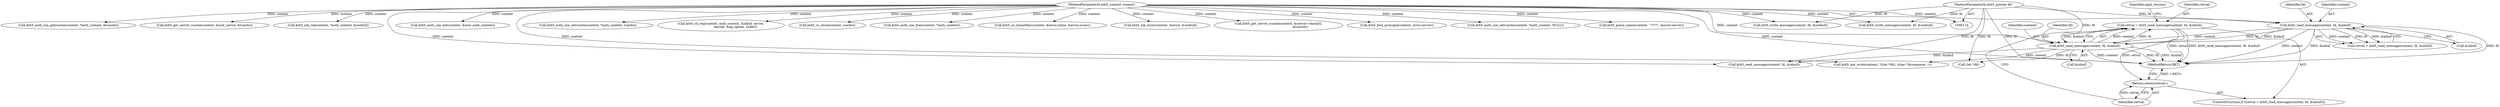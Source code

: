 digraph "0_krb5_102bb6ebf20f9174130c85c3b052ae104e5073ec_0@API" {
"1000213" [label="(Call,retval = krb5_read_message(context, fd, &inbuf))"];
"1000215" [label="(Call,krb5_read_message(context, fd, &inbuf))"];
"1000168" [label="(Call,krb5_read_message(context, fd, &inbuf))"];
"1000115" [label="(MethodParameterIn,krb5_context context)"];
"1000117" [label="(MethodParameterIn,krb5_pointer fd)"];
"1000220" [label="(Return,return(retval);)"];
"1000365" [label="(Call,krb5_get_server_rcache(context, &null_server, &rcache))"];
"1000542" [label="(Call,krb5_write_message(context, fd, &outbuf))"];
"1000571" [label="(Call,krb5_mk_rep(context, *auth_context, &outbuf))"];
"1000117" [label="(MethodParameterIn,krb5_pointer fd)"];
"1000620" [label="(MethodReturn,RET)"];
"1000220" [label="(Return,return(retval);)"];
"1000170" [label="(Identifier,fd)"];
"1000221" [label="(Identifier,retval)"];
"1000303" [label="(Call,krb5_auth_con_init(context, &new_auth_context))"];
"1000288" [label="(Call,krb5_read_message(context, fd, &inbuf))"];
"1000115" [label="(MethodParameterIn,krb5_context context)"];
"1000266" [label="(Call,krb5_net_write(context, *((int *)fd), (char *)&response, 1))"];
"1000166" [label="(Call,retval = krb5_read_message(context, fd, &inbuf))"];
"1000225" [label="(Identifier,appl_version)"];
"1000212" [label="(ControlStructure,if ((retval = krb5_read_message(context, fd, &inbuf))))"];
"1000213" [label="(Call,retval = krb5_read_message(context, fd, &inbuf))"];
"1000582" [label="(Call,krb5_write_message(context, fd, &outbuf))"];
"1000376" [label="(Call,krb5_auth_con_setrcache(context, *auth_context, rcache))"];
"1000168" [label="(Call,krb5_read_message(context, fd, &inbuf))"];
"1000390" [label="(Call,krb5_rd_req(context, auth_context, &inbuf, server,\n                              keytab, &ap_option, ticket))"];
"1000216" [label="(Identifier,context)"];
"1000269" [label="(Call,(int *)fd)"];
"1000610" [label="(Call,krb5_rc_close(context, rcache))"];
"1000217" [label="(Identifier,fd)"];
"1000598" [label="(Call,krb5_auth_con_free(context, *auth_context))"];
"1000415" [label="(Call,krb5_us_timeofday(context, &error.stime, &error.susec))"];
"1000218" [label="(Call,&inbuf)"];
"1000214" [label="(Identifier,retval)"];
"1000501" [label="(Call,krb5_mk_error(context, &error, &outbuf))"];
"1000341" [label="(Call,krb5_get_server_rcache(context, &server->data[0],\n                                             &rcache))"];
"1000523" [label="(Call,krb5_free_principal(context, error.server))"];
"1000171" [label="(Call,&inbuf)"];
"1000169" [label="(Identifier,context)"];
"1000613" [label="(Call,krb5_auth_con_setrcache(context, *auth_context, NULL))"];
"1000436" [label="(Call,krb5_parse_name(context, \"????\", &error.server))"];
"1000314" [label="(Call,krb5_auth_con_getrcache(context, *auth_context, &rcache))"];
"1000215" [label="(Call,krb5_read_message(context, fd, &inbuf))"];
"1000213" -> "1000212"  [label="AST: "];
"1000213" -> "1000215"  [label="CFG: "];
"1000214" -> "1000213"  [label="AST: "];
"1000215" -> "1000213"  [label="AST: "];
"1000221" -> "1000213"  [label="CFG: "];
"1000225" -> "1000213"  [label="CFG: "];
"1000213" -> "1000620"  [label="DDG: retval"];
"1000213" -> "1000620"  [label="DDG: krb5_read_message(context, fd, &inbuf)"];
"1000215" -> "1000213"  [label="DDG: context"];
"1000215" -> "1000213"  [label="DDG: fd"];
"1000215" -> "1000213"  [label="DDG: &inbuf"];
"1000213" -> "1000220"  [label="DDG: retval"];
"1000215" -> "1000218"  [label="CFG: "];
"1000216" -> "1000215"  [label="AST: "];
"1000217" -> "1000215"  [label="AST: "];
"1000218" -> "1000215"  [label="AST: "];
"1000215" -> "1000620"  [label="DDG: context"];
"1000215" -> "1000620"  [label="DDG: fd"];
"1000215" -> "1000620"  [label="DDG: &inbuf"];
"1000168" -> "1000215"  [label="DDG: context"];
"1000168" -> "1000215"  [label="DDG: fd"];
"1000168" -> "1000215"  [label="DDG: &inbuf"];
"1000115" -> "1000215"  [label="DDG: context"];
"1000117" -> "1000215"  [label="DDG: fd"];
"1000215" -> "1000266"  [label="DDG: context"];
"1000215" -> "1000269"  [label="DDG: fd"];
"1000215" -> "1000288"  [label="DDG: &inbuf"];
"1000168" -> "1000166"  [label="AST: "];
"1000168" -> "1000171"  [label="CFG: "];
"1000169" -> "1000168"  [label="AST: "];
"1000170" -> "1000168"  [label="AST: "];
"1000171" -> "1000168"  [label="AST: "];
"1000166" -> "1000168"  [label="CFG: "];
"1000168" -> "1000620"  [label="DDG: context"];
"1000168" -> "1000620"  [label="DDG: &inbuf"];
"1000168" -> "1000620"  [label="DDG: fd"];
"1000168" -> "1000166"  [label="DDG: context"];
"1000168" -> "1000166"  [label="DDG: fd"];
"1000168" -> "1000166"  [label="DDG: &inbuf"];
"1000115" -> "1000168"  [label="DDG: context"];
"1000117" -> "1000168"  [label="DDG: fd"];
"1000115" -> "1000114"  [label="AST: "];
"1000115" -> "1000620"  [label="DDG: context"];
"1000115" -> "1000266"  [label="DDG: context"];
"1000115" -> "1000288"  [label="DDG: context"];
"1000115" -> "1000303"  [label="DDG: context"];
"1000115" -> "1000314"  [label="DDG: context"];
"1000115" -> "1000341"  [label="DDG: context"];
"1000115" -> "1000365"  [label="DDG: context"];
"1000115" -> "1000376"  [label="DDG: context"];
"1000115" -> "1000390"  [label="DDG: context"];
"1000115" -> "1000415"  [label="DDG: context"];
"1000115" -> "1000436"  [label="DDG: context"];
"1000115" -> "1000501"  [label="DDG: context"];
"1000115" -> "1000523"  [label="DDG: context"];
"1000115" -> "1000542"  [label="DDG: context"];
"1000115" -> "1000571"  [label="DDG: context"];
"1000115" -> "1000582"  [label="DDG: context"];
"1000115" -> "1000598"  [label="DDG: context"];
"1000115" -> "1000610"  [label="DDG: context"];
"1000115" -> "1000613"  [label="DDG: context"];
"1000117" -> "1000114"  [label="AST: "];
"1000117" -> "1000620"  [label="DDG: fd"];
"1000117" -> "1000269"  [label="DDG: fd"];
"1000117" -> "1000288"  [label="DDG: fd"];
"1000117" -> "1000542"  [label="DDG: fd"];
"1000117" -> "1000582"  [label="DDG: fd"];
"1000220" -> "1000212"  [label="AST: "];
"1000220" -> "1000221"  [label="CFG: "];
"1000221" -> "1000220"  [label="AST: "];
"1000620" -> "1000220"  [label="CFG: "];
"1000220" -> "1000620"  [label="DDG: <RET>"];
"1000221" -> "1000220"  [label="DDG: retval"];
}
